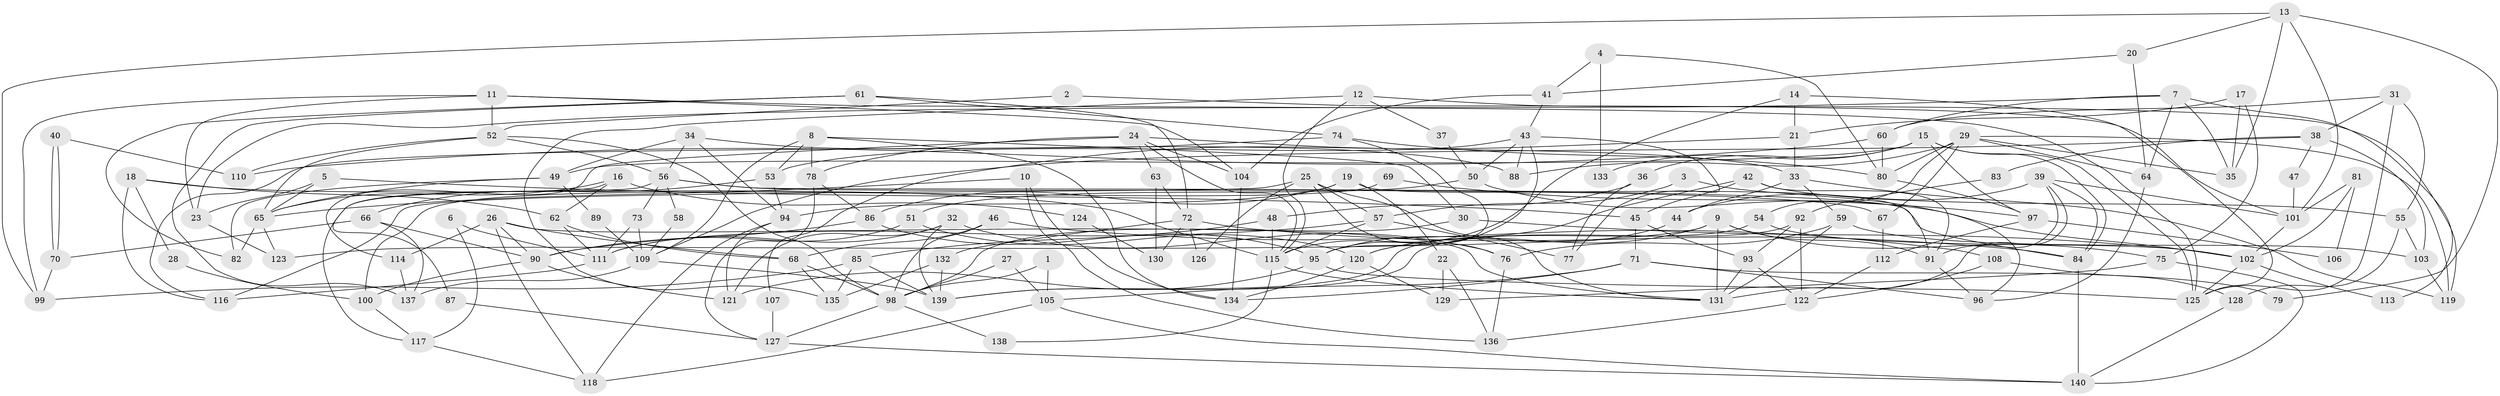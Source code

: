 // coarse degree distribution, {3: 0.08235294117647059, 5: 0.2, 7: 0.12941176470588237, 6: 0.17647058823529413, 2: 0.11764705882352941, 4: 0.2, 8: 0.058823529411764705, 10: 0.023529411764705882, 9: 0.011764705882352941}
// Generated by graph-tools (version 1.1) at 2025/37/03/04/25 23:37:02]
// undirected, 140 vertices, 280 edges
graph export_dot {
  node [color=gray90,style=filled];
  1;
  2;
  3;
  4;
  5;
  6;
  7;
  8;
  9;
  10;
  11;
  12;
  13;
  14;
  15;
  16;
  17;
  18;
  19;
  20;
  21;
  22;
  23;
  24;
  25;
  26;
  27;
  28;
  29;
  30;
  31;
  32;
  33;
  34;
  35;
  36;
  37;
  38;
  39;
  40;
  41;
  42;
  43;
  44;
  45;
  46;
  47;
  48;
  49;
  50;
  51;
  52;
  53;
  54;
  55;
  56;
  57;
  58;
  59;
  60;
  61;
  62;
  63;
  64;
  65;
  66;
  67;
  68;
  69;
  70;
  71;
  72;
  73;
  74;
  75;
  76;
  77;
  78;
  79;
  80;
  81;
  82;
  83;
  84;
  85;
  86;
  87;
  88;
  89;
  90;
  91;
  92;
  93;
  94;
  95;
  96;
  97;
  98;
  99;
  100;
  101;
  102;
  103;
  104;
  105;
  106;
  107;
  108;
  109;
  110;
  111;
  112;
  113;
  114;
  115;
  116;
  117;
  118;
  119;
  120;
  121;
  122;
  123;
  124;
  125;
  126;
  127;
  128;
  129;
  130;
  131;
  132;
  133;
  134;
  135;
  136;
  137;
  138;
  139;
  140;
  1 -- 105;
  1 -- 98;
  2 -- 101;
  2 -- 52;
  3 -- 57;
  3 -- 96;
  4 -- 80;
  4 -- 41;
  4 -- 133;
  5 -- 23;
  5 -- 65;
  5 -- 45;
  6 -- 117;
  6 -- 111;
  7 -- 23;
  7 -- 60;
  7 -- 35;
  7 -- 64;
  7 -- 113;
  8 -- 30;
  8 -- 53;
  8 -- 78;
  8 -- 109;
  8 -- 134;
  9 -- 75;
  9 -- 131;
  9 -- 91;
  9 -- 120;
  9 -- 123;
  10 -- 134;
  10 -- 65;
  10 -- 136;
  11 -- 52;
  11 -- 99;
  11 -- 23;
  11 -- 104;
  11 -- 125;
  12 -- 135;
  12 -- 115;
  12 -- 37;
  12 -- 119;
  13 -- 101;
  13 -- 35;
  13 -- 20;
  13 -- 79;
  13 -- 99;
  14 -- 125;
  14 -- 115;
  14 -- 21;
  15 -- 49;
  15 -- 84;
  15 -- 36;
  15 -- 97;
  15 -- 125;
  15 -- 133;
  16 -- 65;
  16 -- 62;
  16 -- 87;
  16 -- 124;
  17 -- 35;
  17 -- 21;
  17 -- 75;
  18 -- 62;
  18 -- 116;
  18 -- 28;
  18 -- 115;
  19 -- 86;
  19 -- 94;
  19 -- 22;
  19 -- 91;
  20 -- 64;
  20 -- 41;
  21 -- 33;
  21 -- 107;
  22 -- 136;
  22 -- 129;
  23 -- 123;
  24 -- 104;
  24 -- 115;
  24 -- 33;
  24 -- 63;
  24 -- 78;
  24 -- 114;
  25 -- 57;
  25 -- 76;
  25 -- 116;
  25 -- 126;
  25 -- 131;
  26 -- 131;
  26 -- 114;
  26 -- 68;
  26 -- 90;
  26 -- 118;
  27 -- 105;
  27 -- 98;
  28 -- 100;
  29 -- 64;
  29 -- 119;
  29 -- 35;
  29 -- 54;
  29 -- 67;
  29 -- 80;
  29 -- 88;
  30 -- 98;
  30 -- 102;
  31 -- 55;
  31 -- 125;
  31 -- 38;
  31 -- 60;
  32 -- 139;
  32 -- 121;
  32 -- 76;
  32 -- 111;
  33 -- 59;
  33 -- 44;
  33 -- 119;
  34 -- 56;
  34 -- 88;
  34 -- 49;
  34 -- 94;
  36 -- 77;
  36 -- 48;
  37 -- 50;
  38 -- 103;
  38 -- 47;
  38 -- 83;
  38 -- 109;
  39 -- 44;
  39 -- 91;
  39 -- 84;
  39 -- 101;
  39 -- 131;
  40 -- 70;
  40 -- 70;
  40 -- 110;
  41 -- 104;
  41 -- 43;
  42 -- 95;
  42 -- 91;
  42 -- 45;
  42 -- 55;
  43 -- 95;
  43 -- 50;
  43 -- 53;
  43 -- 77;
  43 -- 88;
  44 -- 120;
  45 -- 71;
  45 -- 93;
  46 -- 98;
  46 -- 68;
  46 -- 108;
  47 -- 101;
  48 -- 115;
  48 -- 85;
  49 -- 82;
  49 -- 65;
  49 -- 89;
  50 -- 102;
  50 -- 51;
  51 -- 120;
  51 -- 111;
  52 -- 56;
  52 -- 98;
  52 -- 65;
  52 -- 110;
  53 -- 66;
  53 -- 94;
  54 -- 139;
  54 -- 102;
  55 -- 103;
  55 -- 128;
  56 -- 84;
  56 -- 73;
  56 -- 58;
  56 -- 67;
  56 -- 117;
  57 -- 115;
  57 -- 90;
  57 -- 77;
  58 -- 109;
  59 -- 76;
  59 -- 131;
  59 -- 103;
  60 -- 80;
  60 -- 110;
  61 -- 74;
  61 -- 137;
  61 -- 72;
  61 -- 82;
  62 -- 68;
  62 -- 111;
  63 -- 72;
  63 -- 130;
  64 -- 96;
  65 -- 82;
  65 -- 123;
  66 -- 70;
  66 -- 90;
  66 -- 137;
  67 -- 112;
  68 -- 135;
  68 -- 98;
  69 -- 97;
  69 -- 100;
  70 -- 99;
  71 -- 134;
  71 -- 79;
  71 -- 96;
  71 -- 105;
  72 -- 84;
  72 -- 126;
  72 -- 130;
  72 -- 132;
  73 -- 109;
  73 -- 111;
  74 -- 116;
  74 -- 95;
  74 -- 80;
  75 -- 140;
  75 -- 129;
  76 -- 136;
  78 -- 86;
  78 -- 127;
  80 -- 97;
  81 -- 102;
  81 -- 101;
  81 -- 106;
  83 -- 92;
  84 -- 140;
  85 -- 139;
  85 -- 99;
  85 -- 135;
  86 -- 95;
  86 -- 90;
  87 -- 127;
  89 -- 109;
  90 -- 100;
  90 -- 121;
  91 -- 96;
  92 -- 122;
  92 -- 93;
  92 -- 139;
  93 -- 131;
  93 -- 122;
  94 -- 118;
  94 -- 121;
  95 -- 125;
  95 -- 121;
  97 -- 106;
  97 -- 112;
  98 -- 127;
  98 -- 138;
  100 -- 117;
  101 -- 102;
  102 -- 125;
  102 -- 113;
  103 -- 119;
  104 -- 134;
  105 -- 118;
  105 -- 140;
  107 -- 127;
  108 -- 122;
  108 -- 128;
  109 -- 137;
  109 -- 139;
  111 -- 116;
  112 -- 122;
  114 -- 137;
  115 -- 131;
  115 -- 138;
  117 -- 118;
  120 -- 129;
  120 -- 134;
  122 -- 136;
  124 -- 130;
  127 -- 140;
  128 -- 140;
  132 -- 139;
  132 -- 135;
}
